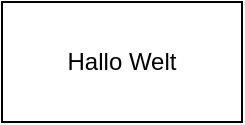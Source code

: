 <mxfile version="21.6.6" type="github">
  <diagram name="Page-1" id="zWZ8ZxJsztKhhZ3r-q9k">
    <mxGraphModel dx="1276" dy="1019" grid="1" gridSize="10" guides="1" tooltips="1" connect="1" arrows="1" fold="1" page="1" pageScale="1" pageWidth="827" pageHeight="1169" math="0" shadow="0">
      <root>
        <mxCell id="0" />
        <mxCell id="1" parent="0" />
        <mxCell id="zxRTqnn1pqqe6aT0bS_O-1" value="Hallo Welt" style="rounded=0;whiteSpace=wrap;html=1;" vertex="1" parent="1">
          <mxGeometry x="380" y="340" width="120" height="60" as="geometry" />
        </mxCell>
      </root>
    </mxGraphModel>
  </diagram>
</mxfile>
